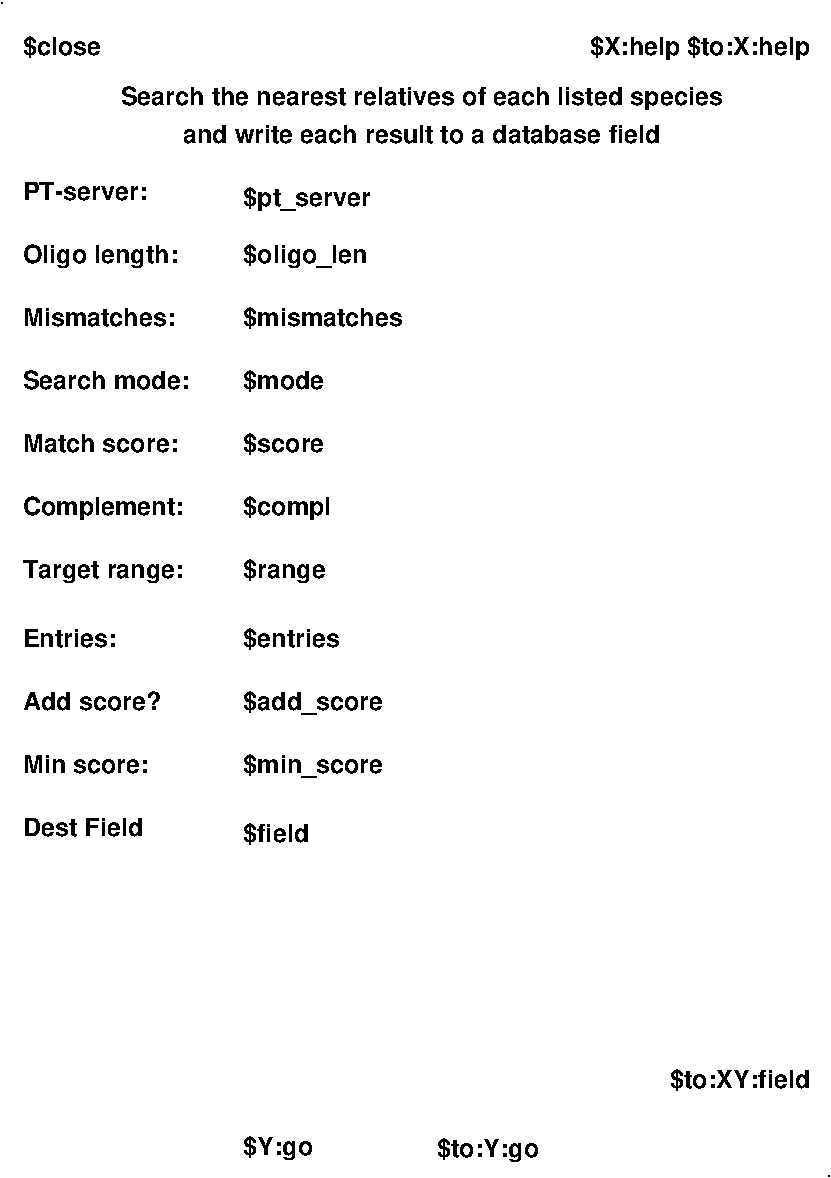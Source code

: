 #FIG 3.2  Produced by xfig version 3.2.5b
Landscape
Center
Metric
A4      
100.00
Single
-2
1200 2
6 5400 1440 6975 1620
4 2 -1 0 0 18 12 0.0000 4 225 1065 6975 1575 $to:X:help\001
4 0 -1 0 0 18 12 0.0000 4 225 780 5400 1575 $X:help\001
-6
2 1 0 1 -1 -1 0 0 -1 0.000 0 0 -1 0 0 1
	 1200 1200
2 1 0 1 -1 -1 0 0 -1 0.000 0 0 -1 0 0 1
	 7110 9585
4 0 -1 0 0 18 12 0.0000 4 210 675 1350 1575 $close\001
4 1 -1 0 0 18 12 0.0000 4 210 5205 4200 1935 Search the nearest relatives of each listed species\001
4 1 -1 0 0 18 12 0.0000 4 165 4110 4200 2205 and write each result to a database field\001
4 0 -1 0 0 18 12 0.0000 4 165 1065 1350 2610 PT-server:\001
4 0 -1 0 0 18 12 0.0000 4 210 1365 1350 3060 Oligo length:\001
4 0 -1 0 0 18 12 0.0000 4 225 1080 2925 3060 $oligo_len\001
4 0 -1 0 0 18 12 0.0000 4 165 1320 1350 3510 Mismatches:\001
4 0 -1 0 0 18 12 0.0000 4 210 1350 2925 3510 $mismatches\001
4 0 -1 0 0 18 12 0.0000 4 165 1440 1350 3960 Search mode:\001
4 0 -1 0 0 18 12 0.0000 4 210 690 2925 3960 $mode\001
4 0 -1 0 0 18 12 0.0000 4 225 1110 2925 2655 $pt_server\001
4 0 -1 0 0 18 12 0.0000 4 165 1365 1350 4410 Match score:\001
4 0 -1 0 0 18 12 0.0000 4 210 705 2925 4410 $score\001
4 0 -1 0 0 18 12 0.0000 4 210 1380 1350 4860 Complement:\001
4 0 -1 0 0 18 12 0.0000 4 225 750 2925 4860 $compl\001
4 0 -1 0 0 18 12 0.0000 4 210 1395 1350 5310 Target range:\001
4 0 -1 0 0 18 12 0.0000 4 225 720 2925 5310 $range\001
4 0 -1 0 0 18 12 0.0000 4 165 810 1350 5805 Entries:\001
4 0 -1 0 0 18 12 0.0000 4 210 840 2925 5805 $entries\001
4 0 -1 0 0 18 12 0.0000 4 165 1200 1350 6255 Add score?\001
4 0 -1 0 0 18 12 0.0000 4 225 1215 2925 6255 $add_score\001
4 0 -1 0 0 18 12 0.0000 4 165 1110 1350 6705 Min score:\001
4 0 -1 0 0 18 12 0.0000 4 225 1200 2925 6705 $min_score\001
4 0 -1 0 0 18 12 0.0000 4 165 1050 1350 7155 Dest Field\001
4 0 -1 0 0 18 12 0.0000 4 210 555 2925 7200 $field\001
4 2 -1 0 0 18 12 0.0000 4 210 1200 6975 8955 $to:XY:field\001
4 0 -1 0 0 18 12 0.0000 4 225 615 2925 9435 $Y:go\001
4 2 -1 0 0 18 12 0.0000 4 225 900 5040 9450 $to:Y:go\001
